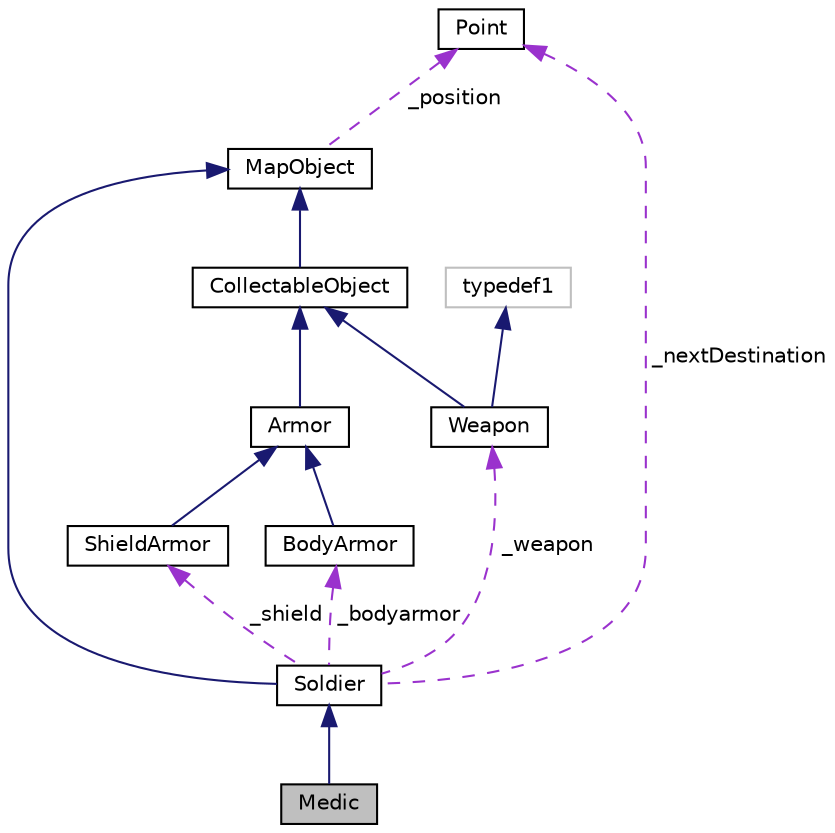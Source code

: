 digraph "Medic"
{
  edge [fontname="Helvetica",fontsize="10",labelfontname="Helvetica",labelfontsize="10"];
  node [fontname="Helvetica",fontsize="10",shape=record];
  Node3 [label="Medic",height=0.2,width=0.4,color="black", fillcolor="grey75", style="filled", fontcolor="black"];
  Node4 -> Node3 [dir="back",color="midnightblue",fontsize="10",style="solid",fontname="Helvetica"];
  Node4 [label="Soldier",height=0.2,width=0.4,color="black", fillcolor="white", style="filled",URL="$class_soldier.html"];
  Node5 -> Node4 [dir="back",color="midnightblue",fontsize="10",style="solid",fontname="Helvetica"];
  Node5 [label="MapObject",height=0.2,width=0.4,color="black", fillcolor="white", style="filled",URL="$class_map_object.html"];
  Node6 -> Node5 [dir="back",color="darkorchid3",fontsize="10",style="dashed",label=" _position" ,fontname="Helvetica"];
  Node6 [label="Point",height=0.2,width=0.4,color="black", fillcolor="white", style="filled",URL="$class_point.html"];
  Node7 -> Node4 [dir="back",color="darkorchid3",fontsize="10",style="dashed",label=" _bodyarmor" ,fontname="Helvetica"];
  Node7 [label="BodyArmor",height=0.2,width=0.4,color="black", fillcolor="white", style="filled",URL="$class_body_armor.html"];
  Node8 -> Node7 [dir="back",color="midnightblue",fontsize="10",style="solid",fontname="Helvetica"];
  Node8 [label="Armor",height=0.2,width=0.4,color="black", fillcolor="white", style="filled",URL="$class_armor.html"];
  Node9 -> Node8 [dir="back",color="midnightblue",fontsize="10",style="solid",fontname="Helvetica"];
  Node9 [label="CollectableObject",height=0.2,width=0.4,color="black", fillcolor="white", style="filled",URL="$class_collectable_object.html"];
  Node5 -> Node9 [dir="back",color="midnightblue",fontsize="10",style="solid",fontname="Helvetica"];
  Node10 -> Node4 [dir="back",color="darkorchid3",fontsize="10",style="dashed",label=" _shield" ,fontname="Helvetica"];
  Node10 [label="ShieldArmor",height=0.2,width=0.4,color="black", fillcolor="white", style="filled",URL="$class_shield_armor.html"];
  Node8 -> Node10 [dir="back",color="midnightblue",fontsize="10",style="solid",fontname="Helvetica"];
  Node11 -> Node4 [dir="back",color="darkorchid3",fontsize="10",style="dashed",label=" _weapon" ,fontname="Helvetica"];
  Node11 [label="Weapon",height=0.2,width=0.4,color="black", fillcolor="white", style="filled",URL="$class_weapon.html"];
  Node9 -> Node11 [dir="back",color="midnightblue",fontsize="10",style="solid",fontname="Helvetica"];
  Node12 -> Node11 [dir="back",color="midnightblue",fontsize="10",style="solid",fontname="Helvetica"];
  Node12 [label="typedef1",height=0.2,width=0.4,color="grey75", fillcolor="white", style="filled"];
  Node6 -> Node4 [dir="back",color="darkorchid3",fontsize="10",style="dashed",label=" _nextDestination" ,fontname="Helvetica"];
}
